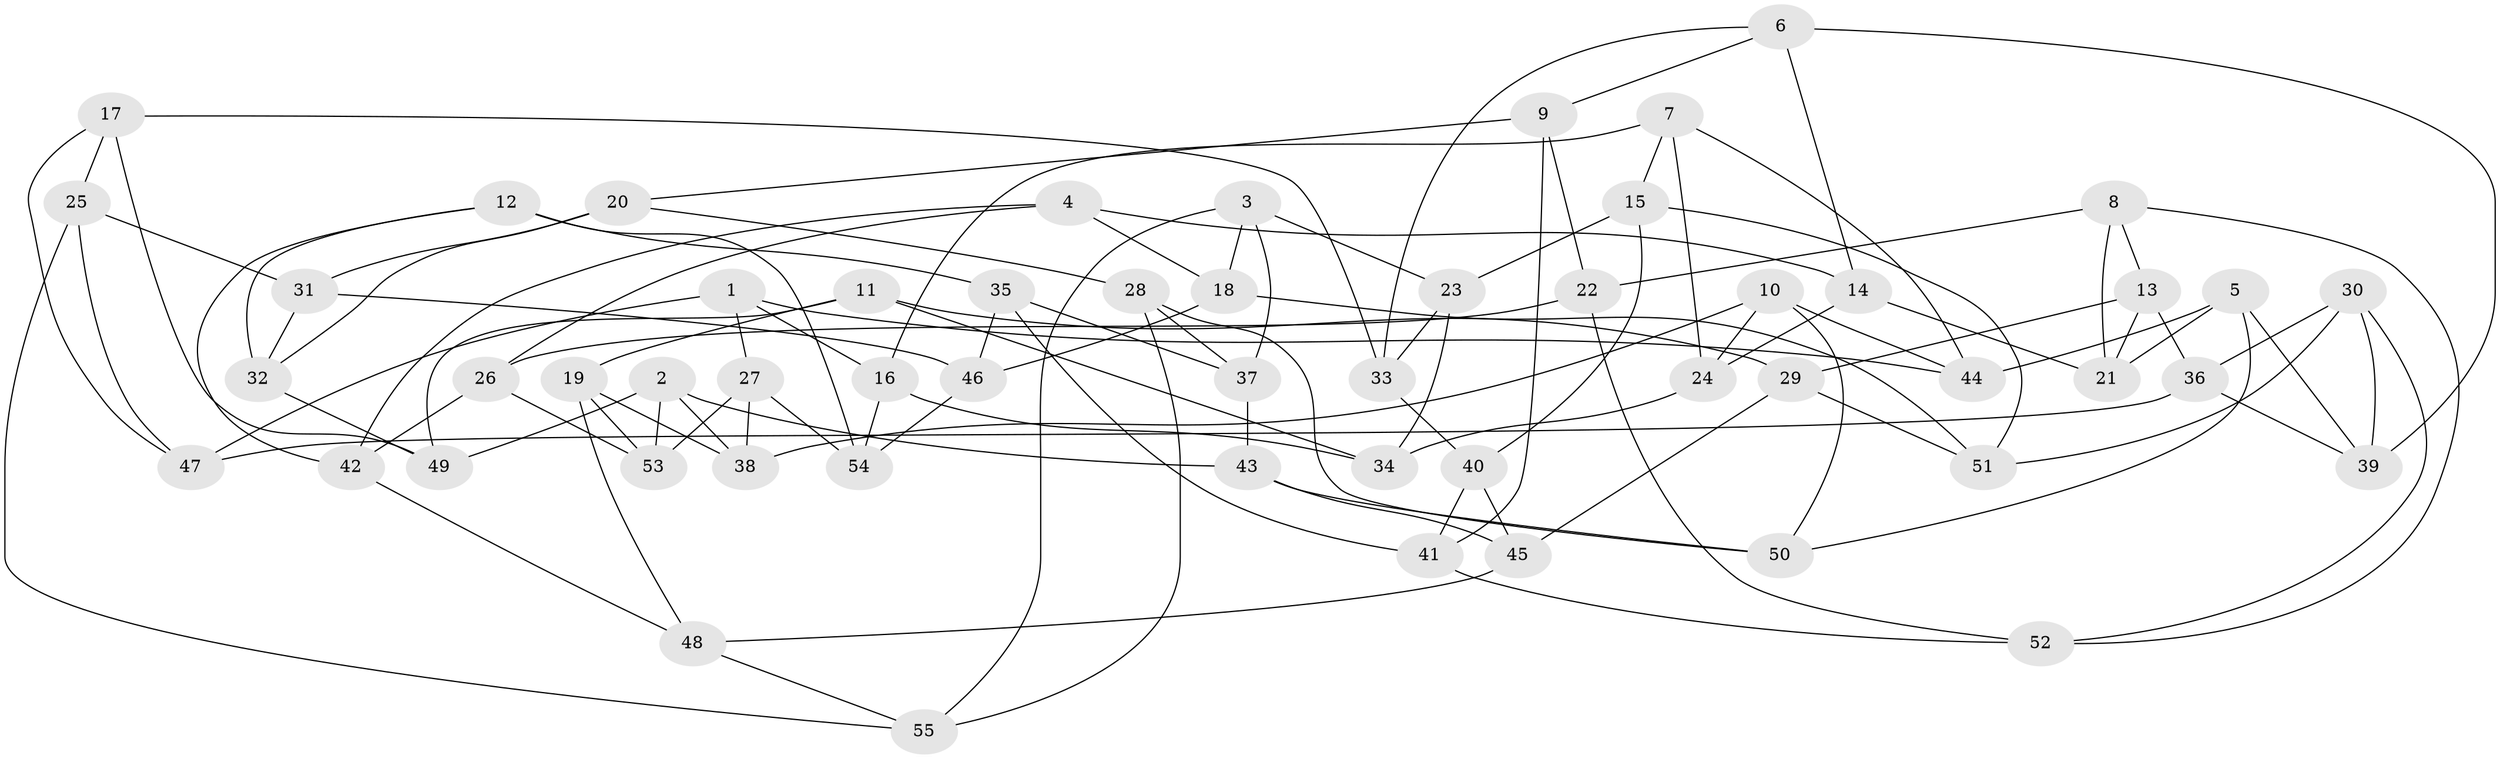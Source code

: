 // Generated by graph-tools (version 1.1) at 2025/59/03/09/25 04:59:16]
// undirected, 55 vertices, 110 edges
graph export_dot {
graph [start="1"]
  node [color=gray90,style=filled];
  1;
  2;
  3;
  4;
  5;
  6;
  7;
  8;
  9;
  10;
  11;
  12;
  13;
  14;
  15;
  16;
  17;
  18;
  19;
  20;
  21;
  22;
  23;
  24;
  25;
  26;
  27;
  28;
  29;
  30;
  31;
  32;
  33;
  34;
  35;
  36;
  37;
  38;
  39;
  40;
  41;
  42;
  43;
  44;
  45;
  46;
  47;
  48;
  49;
  50;
  51;
  52;
  53;
  54;
  55;
  1 -- 47;
  1 -- 44;
  1 -- 16;
  1 -- 27;
  2 -- 43;
  2 -- 49;
  2 -- 38;
  2 -- 53;
  3 -- 55;
  3 -- 37;
  3 -- 23;
  3 -- 18;
  4 -- 14;
  4 -- 18;
  4 -- 42;
  4 -- 26;
  5 -- 39;
  5 -- 44;
  5 -- 50;
  5 -- 21;
  6 -- 14;
  6 -- 9;
  6 -- 33;
  6 -- 39;
  7 -- 16;
  7 -- 15;
  7 -- 24;
  7 -- 44;
  8 -- 22;
  8 -- 52;
  8 -- 13;
  8 -- 21;
  9 -- 22;
  9 -- 41;
  9 -- 20;
  10 -- 38;
  10 -- 44;
  10 -- 50;
  10 -- 24;
  11 -- 19;
  11 -- 34;
  11 -- 29;
  11 -- 49;
  12 -- 42;
  12 -- 35;
  12 -- 32;
  12 -- 54;
  13 -- 36;
  13 -- 21;
  13 -- 29;
  14 -- 21;
  14 -- 24;
  15 -- 51;
  15 -- 23;
  15 -- 40;
  16 -- 34;
  16 -- 54;
  17 -- 47;
  17 -- 25;
  17 -- 33;
  17 -- 49;
  18 -- 51;
  18 -- 46;
  19 -- 53;
  19 -- 38;
  19 -- 48;
  20 -- 31;
  20 -- 32;
  20 -- 28;
  22 -- 26;
  22 -- 52;
  23 -- 34;
  23 -- 33;
  24 -- 34;
  25 -- 47;
  25 -- 55;
  25 -- 31;
  26 -- 42;
  26 -- 53;
  27 -- 54;
  27 -- 53;
  27 -- 38;
  28 -- 55;
  28 -- 50;
  28 -- 37;
  29 -- 51;
  29 -- 45;
  30 -- 51;
  30 -- 52;
  30 -- 39;
  30 -- 36;
  31 -- 46;
  31 -- 32;
  32 -- 49;
  33 -- 40;
  35 -- 37;
  35 -- 46;
  35 -- 41;
  36 -- 47;
  36 -- 39;
  37 -- 43;
  40 -- 45;
  40 -- 41;
  41 -- 52;
  42 -- 48;
  43 -- 50;
  43 -- 45;
  45 -- 48;
  46 -- 54;
  48 -- 55;
}
